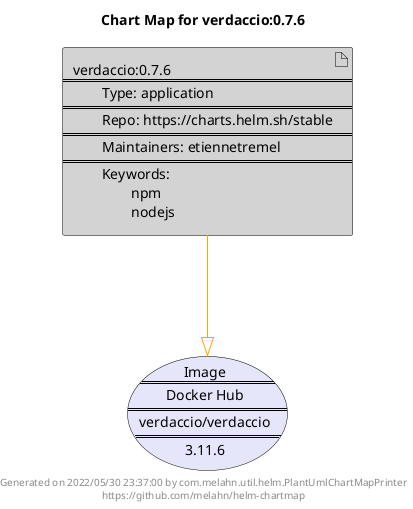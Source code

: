 @startuml
skinparam linetype ortho
skinparam backgroundColor white
skinparam usecaseBorderColor black
skinparam usecaseArrowColor LightSlateGray
skinparam artifactBorderColor black
skinparam artifactArrowColor LightSlateGray

title Chart Map for verdaccio:0.7.6

'There is one referenced Helm Chart
artifact "verdaccio:0.7.6\n====\n\tType: application\n====\n\tRepo: https://charts.helm.sh/stable\n====\n\tMaintainers: etiennetremel\n====\n\tKeywords: \n\t\tnpm\n\t\tnodejs" as verdaccio_0_7_6 #LightGray

'There is one referenced Docker Image
usecase "Image\n====\nDocker Hub\n====\nverdaccio/verdaccio\n====\n3.11.6" as verdaccio_verdaccio_3_11_6 #Lavender

'Chart Dependencies
verdaccio_0_7_6--[#orange]-|>verdaccio_verdaccio_3_11_6

center footer Generated on 2022/05/30 23:37:00 by com.melahn.util.helm.PlantUmlChartMapPrinter\nhttps://github.com/melahn/helm-chartmap
@enduml

